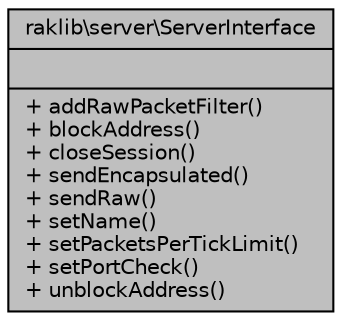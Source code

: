 digraph "raklib\server\ServerInterface"
{
 // INTERACTIVE_SVG=YES
 // LATEX_PDF_SIZE
  edge [fontname="Helvetica",fontsize="10",labelfontname="Helvetica",labelfontsize="10"];
  node [fontname="Helvetica",fontsize="10",shape=record];
  Node1 [label="{raklib\\server\\ServerInterface\n||+ addRawPacketFilter()\l+ blockAddress()\l+ closeSession()\l+ sendEncapsulated()\l+ sendRaw()\l+ setName()\l+ setPacketsPerTickLimit()\l+ setPortCheck()\l+ unblockAddress()\l}",height=0.2,width=0.4,color="black", fillcolor="grey75", style="filled", fontcolor="black",tooltip=" "];
}
